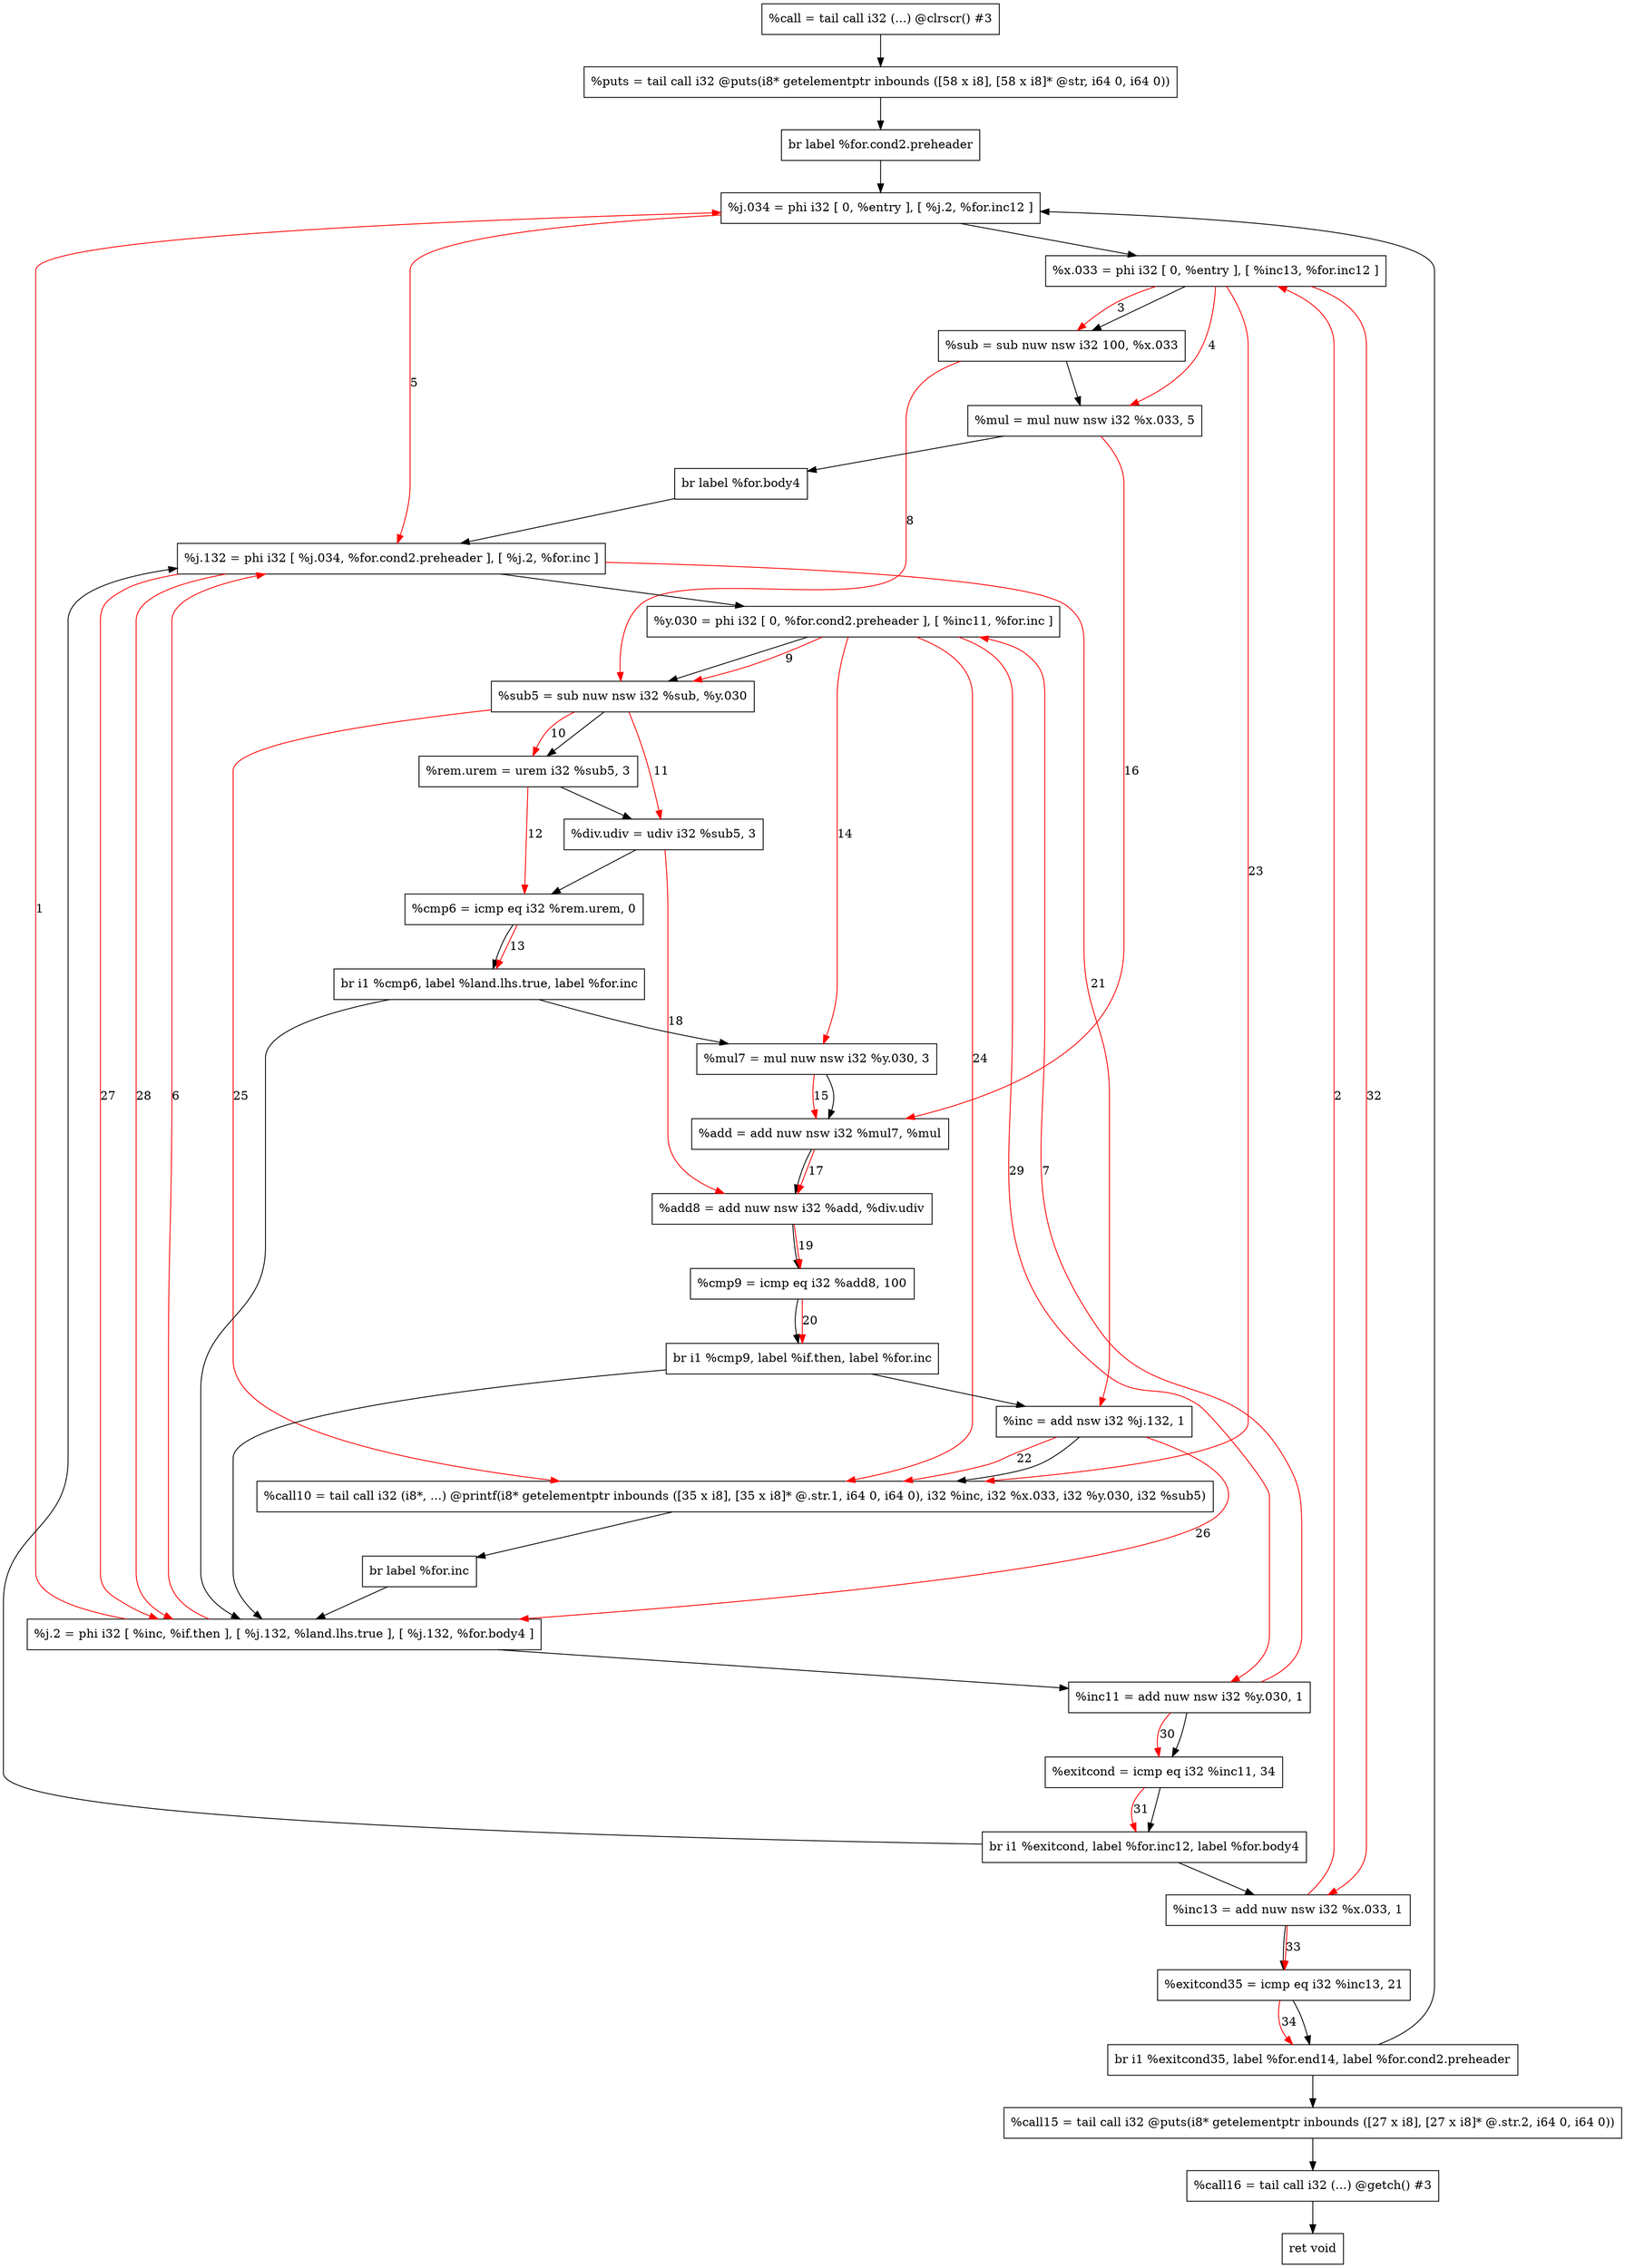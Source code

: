 digraph "CDFG for'func' function" {
	Node0x5594d4555cb8[shape=record, label="  %call = tail call i32 (...) @clrscr() #3"]
	Node0x5594d4556730[shape=record, label="  %puts = tail call i32 @puts(i8* getelementptr inbounds ([58 x i8], [58 x i8]* @str, i64 0, i64 0))"]
	Node0x5594d4556938[shape=record, label="  br label %for.cond2.preheader"]
	Node0x5594d4556ac8[shape=record, label="  %j.034 = phi i32 [ 0, %entry ], [ %j.2, %for.inc12 ]"]
	Node0x5594d4556c38[shape=record, label="  %x.033 = phi i32 [ 0, %entry ], [ %inc13, %for.inc12 ]"]
	Node0x5594d4556d50[shape=record, label="  %sub = sub nuw nsw i32 100, %x.033"]
	Node0x5594d4556e10[shape=record, label="  %mul = mul nuw nsw i32 %x.033, 5"]
	Node0x5594d4556f68[shape=record, label="  br label %for.body4"]
	Node0x5594d4557058[shape=record, label="  %j.132 = phi i32 [ %j.034, %for.cond2.preheader ], [ %j.2, %for.inc ]"]
	Node0x5594d4557198[shape=record, label="  %y.030 = phi i32 [ 0, %for.cond2.preheader ], [ %inc11, %for.inc ]"]
	Node0x5594d4557420[shape=record, label="  %sub5 = sub nuw nsw i32 %sub, %y.030"]
	Node0x5594d45574b0[shape=record, label="  %rem.urem = urem i32 %sub5, 3"]
	Node0x5594d4557550[shape=record, label="  %div.udiv = udiv i32 %sub5, 3"]
	Node0x5594d45575f0[shape=record, label="  %cmp6 = icmp eq i32 %rem.urem, 0"]
	Node0x5594d44eb228[shape=record, label="  br i1 %cmp6, label %land.lhs.true, label %for.inc"]
	Node0x5594d4557760[shape=record, label="  %mul7 = mul nuw nsw i32 %y.030, 3"]
	Node0x5594d45577f0[shape=record, label="  %add = add nuw nsw i32 %mul7, %mul"]
	Node0x5594d4557880[shape=record, label="  %add8 = add nuw nsw i32 %add, %div.udiv"]
	Node0x5594d4557910[shape=record, label="  %cmp9 = icmp eq i32 %add8, 100"]
	Node0x5594d44eb348[shape=record, label="  br i1 %cmp9, label %if.then, label %for.inc"]
	Node0x5594d4557a40[shape=record, label="  %inc = add nsw i32 %j.132, 1"]
	Node0x5594d4555b80[shape=record, label="  %call10 = tail call i32 (i8*, ...) @printf(i8* getelementptr inbounds ([35 x i8], [35 x i8]* @.str.1, i64 0, i64 0), i32 %inc, i32 %x.033, i32 %y.030, i32 %sub5)"]
	Node0x5594d4557f18[shape=record, label="  br label %for.inc"]
	Node0x5594d4557f68[shape=record, label="  %j.2 = phi i32 [ %inc, %if.then ], [ %j.132, %land.lhs.true ], [ %j.132, %for.body4 ]"]
	Node0x5594d4558050[shape=record, label="  %inc11 = add nuw nsw i32 %y.030, 1"]
	Node0x5594d45580c0[shape=record, label="  %exitcond = icmp eq i32 %inc11, 34"]
	Node0x5594d44eb588[shape=record, label="  br i1 %exitcond, label %for.inc12, label %for.body4"]
	Node0x5594d4558130[shape=record, label="  %inc13 = add nuw nsw i32 %x.033, 1"]
	Node0x5594d45581a0[shape=record, label="  %exitcond35 = icmp eq i32 %inc13, 21"]
	Node0x5594d4558338[shape=record, label="  br i1 %exitcond35, label %for.end14, label %for.cond2.preheader"]
	Node0x5594d4558450[shape=record, label="  %call15 = tail call i32 @puts(i8* getelementptr inbounds ([27 x i8], [27 x i8]* @.str.2, i64 0, i64 0))"]
	Node0x5594d45585d8[shape=record, label="  %call16 = tail call i32 (...) @getch() #3"]
	Node0x5594d45586a0[shape=record, label="  ret void"]
	Node0x5594d4555cb8 -> Node0x5594d4556730
	Node0x5594d4556730 -> Node0x5594d4556938
	Node0x5594d4556938 -> Node0x5594d4556ac8
	Node0x5594d4556ac8 -> Node0x5594d4556c38
	Node0x5594d4556c38 -> Node0x5594d4556d50
	Node0x5594d4556d50 -> Node0x5594d4556e10
	Node0x5594d4556e10 -> Node0x5594d4556f68
	Node0x5594d4556f68 -> Node0x5594d4557058
	Node0x5594d4557058 -> Node0x5594d4557198
	Node0x5594d4557198 -> Node0x5594d4557420
	Node0x5594d4557420 -> Node0x5594d45574b0
	Node0x5594d45574b0 -> Node0x5594d4557550
	Node0x5594d4557550 -> Node0x5594d45575f0
	Node0x5594d45575f0 -> Node0x5594d44eb228
	Node0x5594d44eb228 -> Node0x5594d4557760
	Node0x5594d44eb228 -> Node0x5594d4557f68
	Node0x5594d4557760 -> Node0x5594d45577f0
	Node0x5594d45577f0 -> Node0x5594d4557880
	Node0x5594d4557880 -> Node0x5594d4557910
	Node0x5594d4557910 -> Node0x5594d44eb348
	Node0x5594d44eb348 -> Node0x5594d4557a40
	Node0x5594d44eb348 -> Node0x5594d4557f68
	Node0x5594d4557a40 -> Node0x5594d4555b80
	Node0x5594d4555b80 -> Node0x5594d4557f18
	Node0x5594d4557f18 -> Node0x5594d4557f68
	Node0x5594d4557f68 -> Node0x5594d4558050
	Node0x5594d4558050 -> Node0x5594d45580c0
	Node0x5594d45580c0 -> Node0x5594d44eb588
	Node0x5594d44eb588 -> Node0x5594d4558130
	Node0x5594d44eb588 -> Node0x5594d4557058
	Node0x5594d4558130 -> Node0x5594d45581a0
	Node0x5594d45581a0 -> Node0x5594d4558338
	Node0x5594d4558338 -> Node0x5594d4558450
	Node0x5594d4558338 -> Node0x5594d4556ac8
	Node0x5594d4558450 -> Node0x5594d45585d8
	Node0x5594d45585d8 -> Node0x5594d45586a0
edge [color=red]
	Node0x5594d4557f68 -> Node0x5594d4556ac8[label="1"]
	Node0x5594d4558130 -> Node0x5594d4556c38[label="2"]
	Node0x5594d4556c38 -> Node0x5594d4556d50[label="3"]
	Node0x5594d4556c38 -> Node0x5594d4556e10[label="4"]
	Node0x5594d4556ac8 -> Node0x5594d4557058[label="5"]
	Node0x5594d4557f68 -> Node0x5594d4557058[label="6"]
	Node0x5594d4558050 -> Node0x5594d4557198[label="7"]
	Node0x5594d4556d50 -> Node0x5594d4557420[label="8"]
	Node0x5594d4557198 -> Node0x5594d4557420[label="9"]
	Node0x5594d4557420 -> Node0x5594d45574b0[label="10"]
	Node0x5594d4557420 -> Node0x5594d4557550[label="11"]
	Node0x5594d45574b0 -> Node0x5594d45575f0[label="12"]
	Node0x5594d45575f0 -> Node0x5594d44eb228[label="13"]
	Node0x5594d4557198 -> Node0x5594d4557760[label="14"]
	Node0x5594d4557760 -> Node0x5594d45577f0[label="15"]
	Node0x5594d4556e10 -> Node0x5594d45577f0[label="16"]
	Node0x5594d45577f0 -> Node0x5594d4557880[label="17"]
	Node0x5594d4557550 -> Node0x5594d4557880[label="18"]
	Node0x5594d4557880 -> Node0x5594d4557910[label="19"]
	Node0x5594d4557910 -> Node0x5594d44eb348[label="20"]
	Node0x5594d4557058 -> Node0x5594d4557a40[label="21"]
	Node0x5594d4557a40 -> Node0x5594d4555b80[label="22"]
	Node0x5594d4556c38 -> Node0x5594d4555b80[label="23"]
	Node0x5594d4557198 -> Node0x5594d4555b80[label="24"]
	Node0x5594d4557420 -> Node0x5594d4555b80[label="25"]
	Node0x5594d4557a40 -> Node0x5594d4557f68[label="26"]
	Node0x5594d4557058 -> Node0x5594d4557f68[label="27"]
	Node0x5594d4557058 -> Node0x5594d4557f68[label="28"]
	Node0x5594d4557198 -> Node0x5594d4558050[label="29"]
	Node0x5594d4558050 -> Node0x5594d45580c0[label="30"]
	Node0x5594d45580c0 -> Node0x5594d44eb588[label="31"]
	Node0x5594d4556c38 -> Node0x5594d4558130[label="32"]
	Node0x5594d4558130 -> Node0x5594d45581a0[label="33"]
	Node0x5594d45581a0 -> Node0x5594d4558338[label="34"]
}
